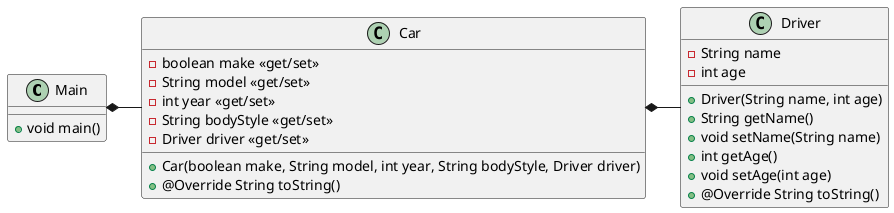 @startuml
'https://plantuml.com/object-diagram

class Main {
    +void main()
}

class Car {
    -boolean make «get/set»
    -String model «get/set»
    -int year «get/set»
    -String bodyStyle «get/set»
    -Driver driver «get/set»

    +Car(boolean make, String model, int year, String bodyStyle, Driver driver)
    +@Override String toString()
}
class Driver {
    -String name
    -int age

    +Driver(String name, int age)
    +String getName()
    +void setName(String name)
    +int getAge()
    +void setAge(int age)
    +@Override String toString()
}

Main *- Car
Car *- Driver

@enduml
